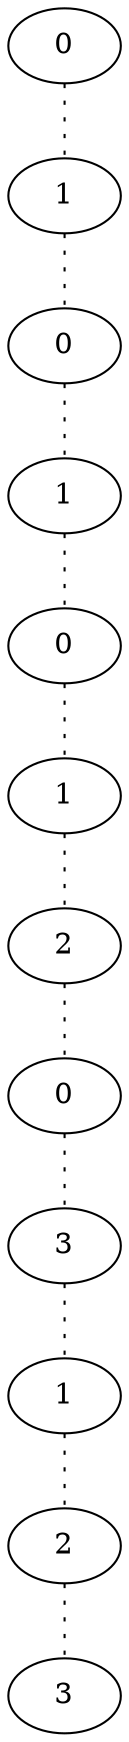 graph {
a[label=0]
b[label=1]
c[label=0]
d[label=1]
e[label=0]
f[label=1]
g[label=2]
h[label=0]
i[label=3]
j[label=1]
k[label=2]
l[label=3]
a -- b [style=dotted];
b -- c [style=dotted];
c -- d [style=dotted];
d -- e [style=dotted];
e -- f [style=dotted];
f -- g [style=dotted];
g -- h [style=dotted];
h -- i [style=dotted];
i -- j [style=dotted];
j -- k [style=dotted];
k -- l [style=dotted];
}
